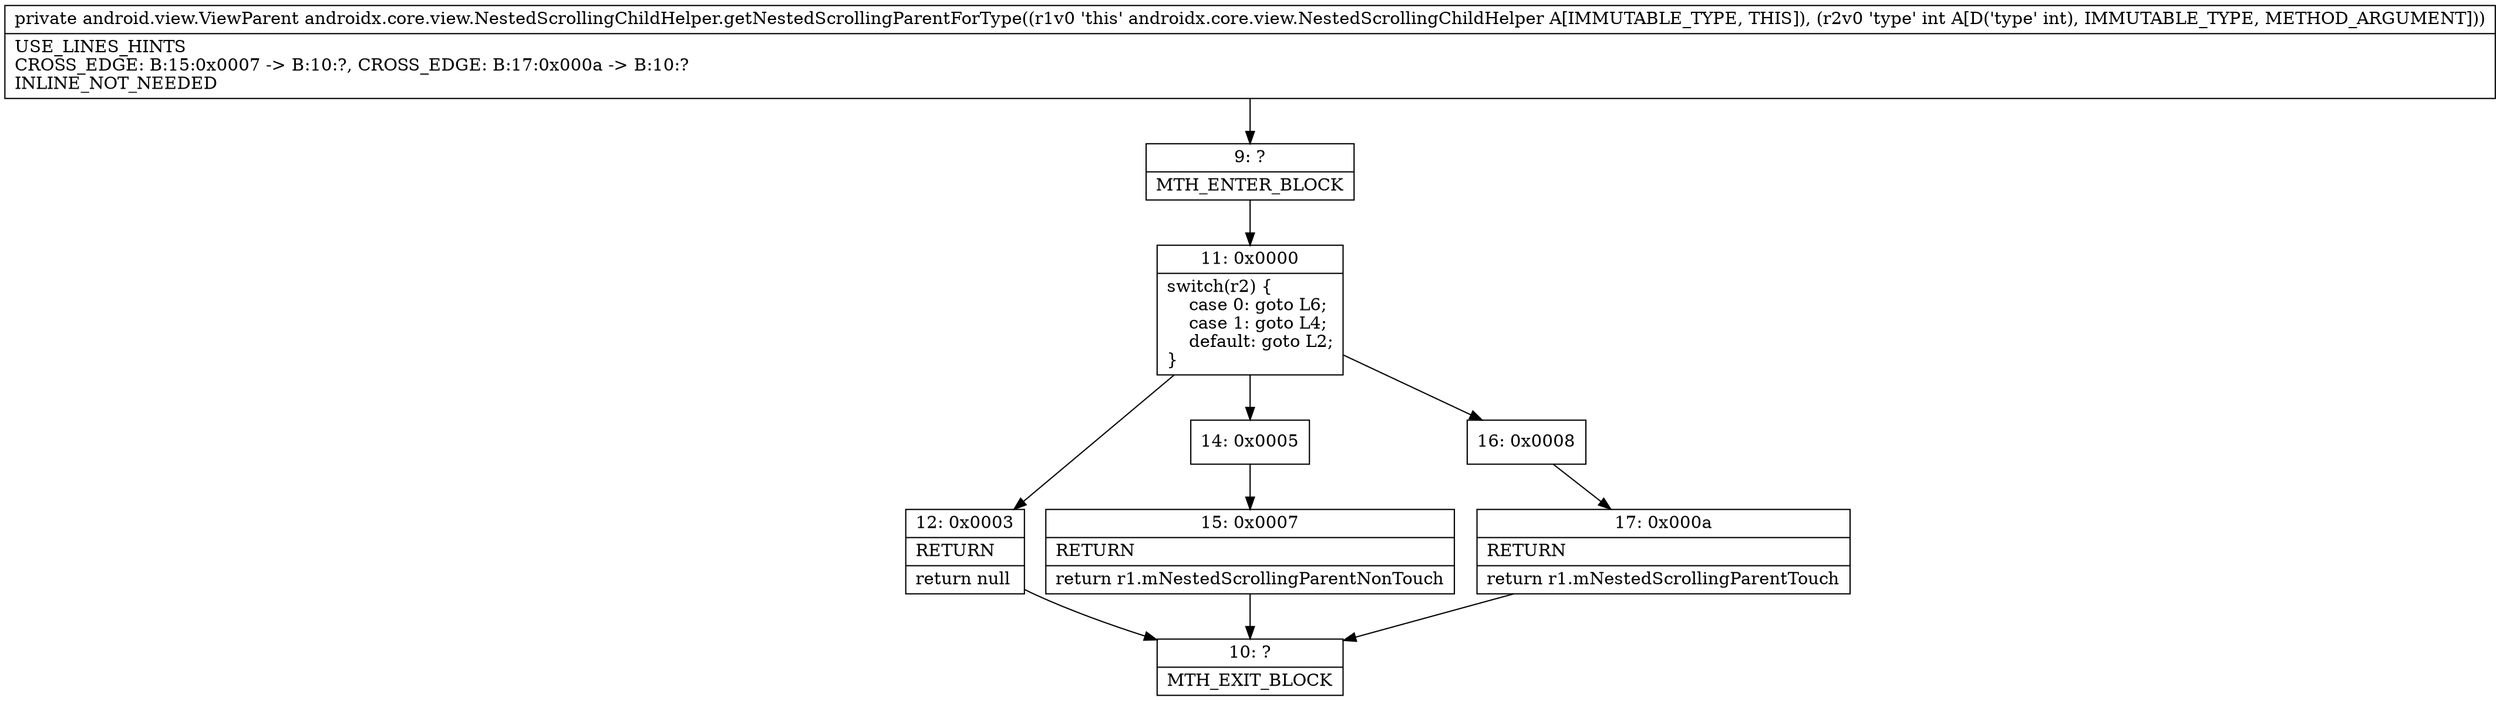 digraph "CFG forandroidx.core.view.NestedScrollingChildHelper.getNestedScrollingParentForType(I)Landroid\/view\/ViewParent;" {
Node_9 [shape=record,label="{9\:\ ?|MTH_ENTER_BLOCK\l}"];
Node_11 [shape=record,label="{11\:\ 0x0000|switch(r2) \{\l    case 0: goto L6;\l    case 1: goto L4;\l    default: goto L2;\l\}\l}"];
Node_12 [shape=record,label="{12\:\ 0x0003|RETURN\l|return null\l}"];
Node_10 [shape=record,label="{10\:\ ?|MTH_EXIT_BLOCK\l}"];
Node_14 [shape=record,label="{14\:\ 0x0005}"];
Node_15 [shape=record,label="{15\:\ 0x0007|RETURN\l|return r1.mNestedScrollingParentNonTouch\l}"];
Node_16 [shape=record,label="{16\:\ 0x0008}"];
Node_17 [shape=record,label="{17\:\ 0x000a|RETURN\l|return r1.mNestedScrollingParentTouch\l}"];
MethodNode[shape=record,label="{private android.view.ViewParent androidx.core.view.NestedScrollingChildHelper.getNestedScrollingParentForType((r1v0 'this' androidx.core.view.NestedScrollingChildHelper A[IMMUTABLE_TYPE, THIS]), (r2v0 'type' int A[D('type' int), IMMUTABLE_TYPE, METHOD_ARGUMENT]))  | USE_LINES_HINTS\lCROSS_EDGE: B:15:0x0007 \-\> B:10:?, CROSS_EDGE: B:17:0x000a \-\> B:10:?\lINLINE_NOT_NEEDED\l}"];
MethodNode -> Node_9;Node_9 -> Node_11;
Node_11 -> Node_12;
Node_11 -> Node_14;
Node_11 -> Node_16;
Node_12 -> Node_10;
Node_14 -> Node_15;
Node_15 -> Node_10;
Node_16 -> Node_17;
Node_17 -> Node_10;
}

